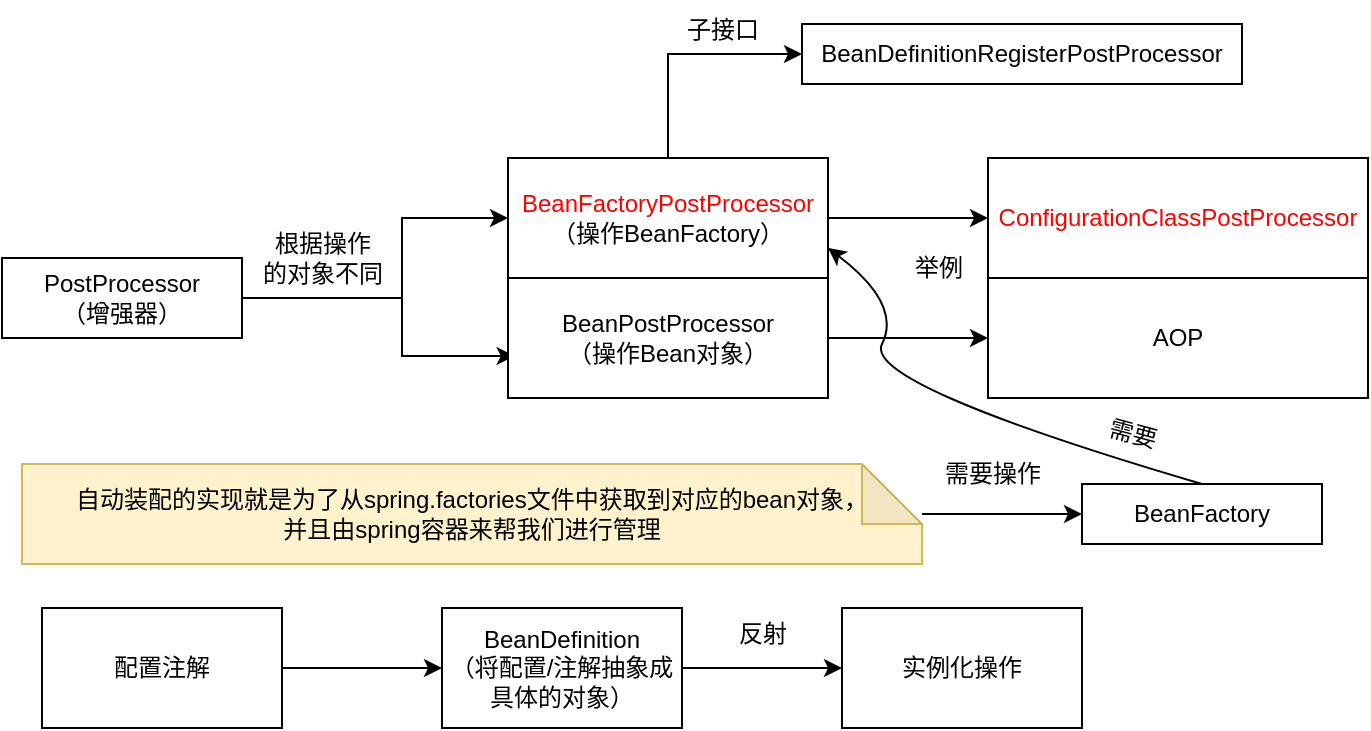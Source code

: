 <mxfile version="21.3.7" type="github">
  <diagram name="第 1 页" id="ECKYX7wkvQVGN8tUvL-v">
    <mxGraphModel dx="788" dy="437" grid="1" gridSize="10" guides="1" tooltips="1" connect="1" arrows="1" fold="1" page="1" pageScale="1" pageWidth="827" pageHeight="1169" math="0" shadow="0">
      <root>
        <mxCell id="0" />
        <mxCell id="1" parent="0" />
        <mxCell id="0DJRP9sV804AFUGHLvez-3" value="" style="edgeStyle=orthogonalEdgeStyle;rounded=0;orthogonalLoop=1;jettySize=auto;html=1;" edge="1" parent="1" source="0DJRP9sV804AFUGHLvez-1" target="0DJRP9sV804AFUGHLvez-2">
          <mxGeometry relative="1" as="geometry">
            <Array as="points">
              <mxPoint x="210" y="207" />
              <mxPoint x="210" y="167" />
            </Array>
          </mxGeometry>
        </mxCell>
        <mxCell id="0DJRP9sV804AFUGHLvez-5" style="edgeStyle=orthogonalEdgeStyle;rounded=0;orthogonalLoop=1;jettySize=auto;html=1;entryX=0.021;entryY=0.65;entryDx=0;entryDy=0;entryPerimeter=0;" edge="1" parent="1" source="0DJRP9sV804AFUGHLvez-1" target="0DJRP9sV804AFUGHLvez-4">
          <mxGeometry relative="1" as="geometry">
            <Array as="points">
              <mxPoint x="210" y="207" />
              <mxPoint x="210" y="236" />
            </Array>
          </mxGeometry>
        </mxCell>
        <mxCell id="0DJRP9sV804AFUGHLvez-1" value="PostProcessor&lt;br&gt;（增强器）" style="rounded=0;whiteSpace=wrap;html=1;" vertex="1" parent="1">
          <mxGeometry x="10" y="187" width="120" height="40" as="geometry" />
        </mxCell>
        <mxCell id="0DJRP9sV804AFUGHLvez-8" value="" style="edgeStyle=orthogonalEdgeStyle;rounded=0;orthogonalLoop=1;jettySize=auto;html=1;" edge="1" parent="1" source="0DJRP9sV804AFUGHLvez-2" target="0DJRP9sV804AFUGHLvez-7">
          <mxGeometry relative="1" as="geometry" />
        </mxCell>
        <mxCell id="0DJRP9sV804AFUGHLvez-34" style="edgeStyle=orthogonalEdgeStyle;rounded=0;orthogonalLoop=1;jettySize=auto;html=1;exitX=0.5;exitY=0;exitDx=0;exitDy=0;entryX=0;entryY=0.5;entryDx=0;entryDy=0;" edge="1" parent="1" source="0DJRP9sV804AFUGHLvez-2" target="0DJRP9sV804AFUGHLvez-33">
          <mxGeometry relative="1" as="geometry" />
        </mxCell>
        <mxCell id="0DJRP9sV804AFUGHLvez-2" value="&lt;div class=&quot;lake-content&quot;&gt;&lt;font color=&quot;#ff0000&quot;&gt;BeanFactoryPostProcessor&lt;/font&gt;&lt;/div&gt;&lt;div class=&quot;lake-content&quot;&gt;（操作BeanFactory）&lt;/div&gt;" style="whiteSpace=wrap;html=1;rounded=0;" vertex="1" parent="1">
          <mxGeometry x="263" y="137" width="160" height="60" as="geometry" />
        </mxCell>
        <mxCell id="0DJRP9sV804AFUGHLvez-13" value="" style="edgeStyle=orthogonalEdgeStyle;rounded=0;orthogonalLoop=1;jettySize=auto;html=1;" edge="1" parent="1" source="0DJRP9sV804AFUGHLvez-4" target="0DJRP9sV804AFUGHLvez-12">
          <mxGeometry relative="1" as="geometry" />
        </mxCell>
        <mxCell id="0DJRP9sV804AFUGHLvez-4" value="&lt;div class=&quot;lake-content&quot;&gt;BeanPostProcessor&lt;/div&gt;&lt;div class=&quot;lake-content&quot;&gt;（操作Bean对象）&lt;/div&gt;" style="whiteSpace=wrap;html=1;rounded=0;" vertex="1" parent="1">
          <mxGeometry x="263" y="197" width="160" height="60" as="geometry" />
        </mxCell>
        <mxCell id="0DJRP9sV804AFUGHLvez-6" value="根据操作&lt;br&gt;的对象不同" style="text;html=1;align=center;verticalAlign=middle;resizable=0;points=[];autosize=1;strokeColor=none;fillColor=none;" vertex="1" parent="1">
          <mxGeometry x="130" y="167" width="80" height="40" as="geometry" />
        </mxCell>
        <mxCell id="0DJRP9sV804AFUGHLvez-7" value="&lt;div class=&quot;lake-content&quot;&gt;&lt;div class=&quot;lake-content&quot;&gt;&lt;span style=&quot;background-color: initial;&quot;&gt;&lt;font color=&quot;#ff0000&quot;&gt;ConfigurationClassPostProcessor&lt;/font&gt;&lt;/span&gt;&lt;/div&gt;&lt;/div&gt;" style="whiteSpace=wrap;html=1;rounded=0;" vertex="1" parent="1">
          <mxGeometry x="503" y="137" width="190" height="60" as="geometry" />
        </mxCell>
        <mxCell id="0DJRP9sV804AFUGHLvez-12" value="&lt;div class=&quot;lake-content&quot;&gt;AOP&lt;/div&gt;" style="whiteSpace=wrap;html=1;rounded=0;" vertex="1" parent="1">
          <mxGeometry x="503" y="197" width="190" height="60" as="geometry" />
        </mxCell>
        <mxCell id="0DJRP9sV804AFUGHLvez-16" value="举例" style="text;html=1;align=center;verticalAlign=middle;resizable=0;points=[];autosize=1;strokeColor=none;fillColor=none;" vertex="1" parent="1">
          <mxGeometry x="453" y="177" width="50" height="30" as="geometry" />
        </mxCell>
        <mxCell id="0DJRP9sV804AFUGHLvez-20" value="" style="edgeStyle=orthogonalEdgeStyle;rounded=0;orthogonalLoop=1;jettySize=auto;html=1;" edge="1" parent="1" source="0DJRP9sV804AFUGHLvez-17" target="0DJRP9sV804AFUGHLvez-19">
          <mxGeometry relative="1" as="geometry" />
        </mxCell>
        <mxCell id="0DJRP9sV804AFUGHLvez-17" value="自动装配的实现就是为了从spring.factories文件中获取到对应的bean对象，&lt;br&gt;并且由spring容器来帮我们进行管理" style="shape=note;whiteSpace=wrap;html=1;backgroundOutline=1;darkOpacity=0.05;fillColor=#fff2cc;strokeColor=#d6b656;" vertex="1" parent="1">
          <mxGeometry x="20" y="290" width="450" height="50" as="geometry" />
        </mxCell>
        <mxCell id="0DJRP9sV804AFUGHLvez-19" value="BeanFactory" style="rounded=0;whiteSpace=wrap;html=1;" vertex="1" parent="1">
          <mxGeometry x="550" y="300" width="120" height="30" as="geometry" />
        </mxCell>
        <mxCell id="0DJRP9sV804AFUGHLvez-22" value="需要操作" style="text;html=1;align=center;verticalAlign=middle;resizable=0;points=[];autosize=1;strokeColor=none;fillColor=none;" vertex="1" parent="1">
          <mxGeometry x="470" y="280" width="70" height="30" as="geometry" />
        </mxCell>
        <mxCell id="0DJRP9sV804AFUGHLvez-24" value="" style="curved=1;endArrow=classic;html=1;rounded=0;exitX=0.5;exitY=0;exitDx=0;exitDy=0;entryX=1;entryY=0.75;entryDx=0;entryDy=0;" edge="1" parent="1" source="0DJRP9sV804AFUGHLvez-19" target="0DJRP9sV804AFUGHLvez-2">
          <mxGeometry width="50" height="50" relative="1" as="geometry">
            <mxPoint x="340" y="280" as="sourcePoint" />
            <mxPoint x="390" y="230" as="targetPoint" />
            <Array as="points">
              <mxPoint x="440" y="250" />
              <mxPoint x="460" y="210" />
            </Array>
          </mxGeometry>
        </mxCell>
        <mxCell id="0DJRP9sV804AFUGHLvez-26" value="需要" style="text;html=1;align=center;verticalAlign=middle;resizable=0;points=[];autosize=1;strokeColor=none;fillColor=none;rotation=15;" vertex="1" parent="1">
          <mxGeometry x="550" y="260" width="50" height="30" as="geometry" />
        </mxCell>
        <mxCell id="0DJRP9sV804AFUGHLvez-29" value="" style="edgeStyle=orthogonalEdgeStyle;rounded=0;orthogonalLoop=1;jettySize=auto;html=1;" edge="1" parent="1" source="0DJRP9sV804AFUGHLvez-27" target="0DJRP9sV804AFUGHLvez-28">
          <mxGeometry relative="1" as="geometry" />
        </mxCell>
        <mxCell id="0DJRP9sV804AFUGHLvez-27" value="配置注解" style="whiteSpace=wrap;html=1;" vertex="1" parent="1">
          <mxGeometry x="30" y="362" width="120" height="60" as="geometry" />
        </mxCell>
        <mxCell id="0DJRP9sV804AFUGHLvez-31" value="" style="edgeStyle=orthogonalEdgeStyle;rounded=0;orthogonalLoop=1;jettySize=auto;html=1;" edge="1" parent="1" source="0DJRP9sV804AFUGHLvez-28" target="0DJRP9sV804AFUGHLvez-30">
          <mxGeometry relative="1" as="geometry" />
        </mxCell>
        <mxCell id="0DJRP9sV804AFUGHLvez-28" value="BeanDefinition&lt;br&gt;（将配置/注解抽象成具体的对象）" style="whiteSpace=wrap;html=1;" vertex="1" parent="1">
          <mxGeometry x="230" y="362" width="120" height="60" as="geometry" />
        </mxCell>
        <mxCell id="0DJRP9sV804AFUGHLvez-30" value="实例化操作" style="whiteSpace=wrap;html=1;" vertex="1" parent="1">
          <mxGeometry x="430" y="362" width="120" height="60" as="geometry" />
        </mxCell>
        <mxCell id="0DJRP9sV804AFUGHLvez-32" value="反射" style="text;html=1;align=center;verticalAlign=middle;resizable=0;points=[];autosize=1;strokeColor=none;fillColor=none;" vertex="1" parent="1">
          <mxGeometry x="365" y="360" width="50" height="30" as="geometry" />
        </mxCell>
        <mxCell id="0DJRP9sV804AFUGHLvez-33" value="&lt;div class=&quot;lake-content&quot;&gt;BeanDefinitionRegisterPostProcessor&lt;/div&gt;" style="whiteSpace=wrap;html=1;" vertex="1" parent="1">
          <mxGeometry x="410" y="70" width="220" height="30" as="geometry" />
        </mxCell>
        <mxCell id="0DJRP9sV804AFUGHLvez-35" value="子接口" style="text;html=1;align=center;verticalAlign=middle;resizable=0;points=[];autosize=1;strokeColor=none;fillColor=none;" vertex="1" parent="1">
          <mxGeometry x="340" y="58" width="60" height="30" as="geometry" />
        </mxCell>
      </root>
    </mxGraphModel>
  </diagram>
</mxfile>
